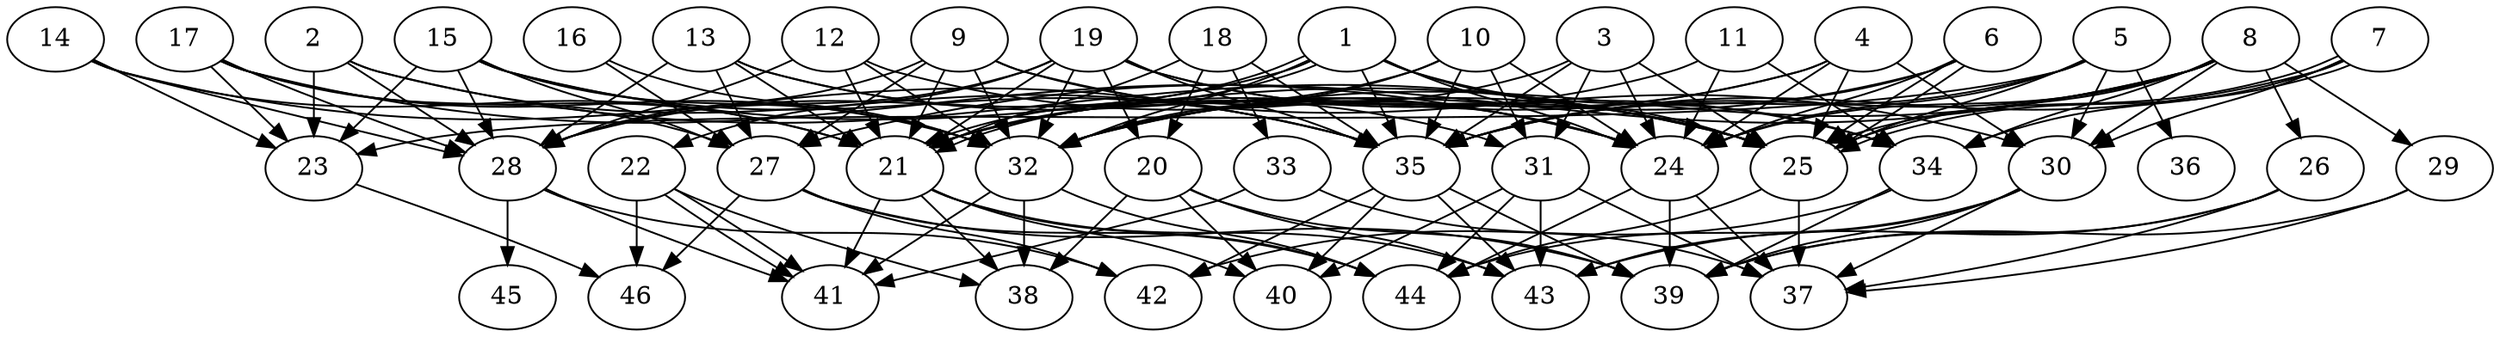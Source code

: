 // DAG (tier=3-complex, mode=compute, n=46, ccr=0.478, fat=0.798, density=0.640, regular=0.372, jump=0.318, mindata=1048576, maxdata=16777216)
// DAG automatically generated by daggen at Sun Aug 24 16:33:34 2025
// /home/ermia/Project/Environments/daggen/bin/daggen --dot --ccr 0.478 --fat 0.798 --regular 0.372 --density 0.640 --jump 0.318 --mindata 1048576 --maxdata 16777216 -n 46 
digraph G {
  1 [size="21493612370976736", alpha="0.16", expect_size="10746806185488368"]
  1 -> 21 [size ="503320808521728"]
  1 -> 21 [size ="503320808521728"]
  1 -> 24 [size ="503320808521728"]
  1 -> 25 [size ="503320808521728"]
  1 -> 28 [size ="503320808521728"]
  1 -> 32 [size ="503320808521728"]
  1 -> 34 [size ="503320808521728"]
  1 -> 35 [size ="503320808521728"]
  2 [size="7686972127195003", alpha="0.05", expect_size="3843486063597501"]
  2 -> 23 [size ="133547478220800"]
  2 -> 25 [size ="133547478220800"]
  2 -> 28 [size ="133547478220800"]
  2 -> 35 [size ="133547478220800"]
  3 [size="69132618779892645888", alpha="0.13", expect_size="34566309389946322944"]
  3 -> 24 [size ="134755135782912"]
  3 -> 25 [size ="134755135782912"]
  3 -> 31 [size ="134755135782912"]
  3 -> 32 [size ="134755135782912"]
  3 -> 35 [size ="134755135782912"]
  4 [size="13512291357477044224", alpha="0.14", expect_size="6756145678738522112"]
  4 -> 21 [size ="45384684535808"]
  4 -> 24 [size ="45384684535808"]
  4 -> 25 [size ="45384684535808"]
  4 -> 30 [size ="45384684535808"]
  4 -> 32 [size ="45384684535808"]
  5 [size="12503433144580942", alpha="0.08", expect_size="6251716572290471"]
  5 -> 23 [size ="1494814721835008"]
  5 -> 24 [size ="1494814721835008"]
  5 -> 25 [size ="1494814721835008"]
  5 -> 30 [size ="1494814721835008"]
  5 -> 35 [size ="1494814721835008"]
  5 -> 36 [size ="1494814721835008"]
  6 [size="7018876814142970", alpha="0.07", expect_size="3509438407071485"]
  6 -> 24 [size ="594439613448192"]
  6 -> 25 [size ="594439613448192"]
  6 -> 25 [size ="594439613448192"]
  6 -> 32 [size ="594439613448192"]
  6 -> 35 [size ="594439613448192"]
  7 [size="54735054233949384", alpha="0.06", expect_size="27367527116974692"]
  7 -> 25 [size ="1082165362163712"]
  7 -> 25 [size ="1082165362163712"]
  7 -> 30 [size ="1082165362163712"]
  7 -> 34 [size ="1082165362163712"]
  7 -> 35 [size ="1082165362163712"]
  8 [size="3465826099000000", alpha="0.13", expect_size="1732913049500000"]
  8 -> 24 [size ="134217728000000"]
  8 -> 25 [size ="134217728000000"]
  8 -> 26 [size ="134217728000000"]
  8 -> 27 [size ="134217728000000"]
  8 -> 29 [size ="134217728000000"]
  8 -> 30 [size ="134217728000000"]
  8 -> 32 [size ="134217728000000"]
  8 -> 34 [size ="134217728000000"]
  8 -> 35 [size ="134217728000000"]
  9 [size="3945318634102754115584", alpha="0.03", expect_size="1972659317051377057792"]
  9 -> 21 [size ="1997459777650688"]
  9 -> 24 [size ="1997459777650688"]
  9 -> 27 [size ="1997459777650688"]
  9 -> 28 [size ="1997459777650688"]
  9 -> 30 [size ="1997459777650688"]
  9 -> 32 [size ="1997459777650688"]
  10 [size="21960332036596716", alpha="0.11", expect_size="10980166018298358"]
  10 -> 21 [size ="388916679016448"]
  10 -> 24 [size ="388916679016448"]
  10 -> 31 [size ="388916679016448"]
  10 -> 32 [size ="388916679016448"]
  10 -> 35 [size ="388916679016448"]
  11 [size="2913638626780153643008", alpha="0.19", expect_size="1456819313390076821504"]
  11 -> 21 [size ="1631976037548032"]
  11 -> 24 [size ="1631976037548032"]
  11 -> 34 [size ="1631976037548032"]
  12 [size="790874179223142006784", alpha="0.06", expect_size="395437089611571003392"]
  12 -> 21 [size ="684166152716288"]
  12 -> 25 [size ="684166152716288"]
  12 -> 28 [size ="684166152716288"]
  12 -> 32 [size ="684166152716288"]
  13 [size="240259499780068081664", alpha="0.16", expect_size="120129749890034040832"]
  13 -> 21 [size ="309179268988928"]
  13 -> 24 [size ="309179268988928"]
  13 -> 27 [size ="309179268988928"]
  13 -> 28 [size ="309179268988928"]
  13 -> 31 [size ="309179268988928"]
  14 [size="348152951337910272000", alpha="0.01", expect_size="174076475668955136000"]
  14 -> 21 [size ="395916292915200"]
  14 -> 23 [size ="395916292915200"]
  14 -> 28 [size ="395916292915200"]
  14 -> 35 [size ="395916292915200"]
  15 [size="1012794736836165888", alpha="0.19", expect_size="506397368418082944"]
  15 -> 23 [size ="1379118058831872"]
  15 -> 25 [size ="1379118058831872"]
  15 -> 27 [size ="1379118058831872"]
  15 -> 28 [size ="1379118058831872"]
  15 -> 32 [size ="1379118058831872"]
  15 -> 35 [size ="1379118058831872"]
  16 [size="1453901756780049408", alpha="0.08", expect_size="726950878390024704"]
  16 -> 27 [size ="533788341829632"]
  16 -> 32 [size ="533788341829632"]
  17 [size="415818416866885369856", alpha="0.16", expect_size="207909208433442684928"]
  17 -> 21 [size ="445682724896768"]
  17 -> 23 [size ="445682724896768"]
  17 -> 24 [size ="445682724896768"]
  17 -> 27 [size ="445682724896768"]
  17 -> 28 [size ="445682724896768"]
  17 -> 32 [size ="445682724896768"]
  18 [size="3320390019844371644416", alpha="0.14", expect_size="1660195009922185822208"]
  18 -> 20 [size ="1780530374770688"]
  18 -> 21 [size ="1780530374770688"]
  18 -> 33 [size ="1780530374770688"]
  18 -> 35 [size ="1780530374770688"]
  19 [size="211020647948045254656", alpha="0.17", expect_size="105510323974022627328"]
  19 -> 20 [size ="283556727226368"]
  19 -> 21 [size ="283556727226368"]
  19 -> 22 [size ="283556727226368"]
  19 -> 25 [size ="283556727226368"]
  19 -> 28 [size ="283556727226368"]
  19 -> 32 [size ="283556727226368"]
  19 -> 34 [size ="283556727226368"]
  19 -> 35 [size ="283556727226368"]
  20 [size="1938771990924534528", alpha="0.04", expect_size="969385995462267264"]
  20 -> 38 [size ="1768817193648128"]
  20 -> 39 [size ="1768817193648128"]
  20 -> 40 [size ="1768817193648128"]
  20 -> 43 [size ="1768817193648128"]
  21 [size="1054530203356758016000", alpha="0.19", expect_size="527265101678379008000"]
  21 -> 38 [size ="828824669388800"]
  21 -> 40 [size ="828824669388800"]
  21 -> 41 [size ="828824669388800"]
  21 -> 43 [size ="828824669388800"]
  21 -> 44 [size ="828824669388800"]
  22 [size="34598218171937976", alpha="0.13", expect_size="17299109085968988"]
  22 -> 38 [size ="1836695863427072"]
  22 -> 41 [size ="1836695863427072"]
  22 -> 41 [size ="1836695863427072"]
  22 -> 46 [size ="1836695863427072"]
  23 [size="239074205919392825344", alpha="0.16", expect_size="119537102959696412672"]
  23 -> 46 [size ="308161563066368"]
  24 [size="214879144518375328", alpha="0.14", expect_size="107439572259187664"]
  24 -> 37 [size ="236258844475392"]
  24 -> 39 [size ="236258844475392"]
  24 -> 44 [size ="236258844475392"]
  25 [size="377693867332162112", alpha="0.02", expect_size="188846933666081056"]
  25 -> 37 [size ="181851062796288"]
  25 -> 44 [size ="181851062796288"]
  26 [size="47546646262495544", alpha="0.18", expect_size="23773323131247772"]
  26 -> 37 [size ="875662369882112"]
  26 -> 39 [size ="875662369882112"]
  26 -> 43 [size ="875662369882112"]
  27 [size="647658378570524032", alpha="0.05", expect_size="323829189285262016"]
  27 -> 39 [size ="400771988324352"]
  27 -> 42 [size ="400771988324352"]
  27 -> 44 [size ="400771988324352"]
  27 -> 46 [size ="400771988324352"]
  28 [size="3727381015236409344", alpha="0.07", expect_size="1863690507618204672"]
  28 -> 41 [size ="1349591601512448"]
  28 -> 42 [size ="1349591601512448"]
  28 -> 45 [size ="1349591601512448"]
  29 [size="51178949706081600", alpha="0.14", expect_size="25589474853040800"]
  29 -> 37 [size ="1451020341215232"]
  29 -> 39 [size ="1451020341215232"]
  30 [size="28342779769437720", alpha="0.00", expect_size="14171389884718860"]
  30 -> 37 [size ="1104767728222208"]
  30 -> 39 [size ="1104767728222208"]
  30 -> 43 [size ="1104767728222208"]
  30 -> 44 [size ="1104767728222208"]
  31 [size="1605914095310648377344", alpha="0.19", expect_size="802957047655324188672"]
  31 -> 37 [size ="1097079736762368"]
  31 -> 40 [size ="1097079736762368"]
  31 -> 43 [size ="1097079736762368"]
  31 -> 44 [size ="1097079736762368"]
  32 [size="376633530970442944", alpha="0.09", expect_size="188316765485221472"]
  32 -> 38 [size ="138615246028800"]
  32 -> 41 [size ="138615246028800"]
  32 -> 44 [size ="138615246028800"]
  33 [size="694050392618831360", alpha="0.05", expect_size="347025196309415680"]
  33 -> 37 [size ="1026124729548800"]
  33 -> 41 [size ="1026124729548800"]
  34 [size="2896505059454498304", alpha="0.06", expect_size="1448252529727249152"]
  34 -> 39 [size ="2011983880650752"]
  34 -> 42 [size ="2011983880650752"]
  35 [size="3361582619729367924736", alpha="0.13", expect_size="1680791309864683962368"]
  35 -> 39 [size ="1795226209353728"]
  35 -> 40 [size ="1795226209353728"]
  35 -> 42 [size ="1795226209353728"]
  35 -> 43 [size ="1795226209353728"]
  36 [size="800146291981512320", alpha="0.12", expect_size="400073145990756160"]
  37 [size="884452914677915058176", alpha="0.04", expect_size="442226457338957529088"]
  38 [size="38326453189789464", alpha="0.06", expect_size="19163226594894732"]
  39 [size="1215494719340808241152", alpha="0.16", expect_size="607747359670404120576"]
  40 [size="4489381278797266944000", alpha="0.13", expect_size="2244690639398633472000"]
  41 [size="4638132607748138860544", alpha="0.19", expect_size="2319066303874069430272"]
  42 [size="67134099304759689216", alpha="0.02", expect_size="33567049652379844608"]
  43 [size="114837381209765600", alpha="0.15", expect_size="57418690604882800"]
  44 [size="88753776320781936", alpha="0.09", expect_size="44376888160390968"]
  45 [size="97588320380782016", alpha="0.12", expect_size="48794160190391008"]
  46 [size="157066825282738978816", alpha="0.18", expect_size="78533412641369489408"]
}